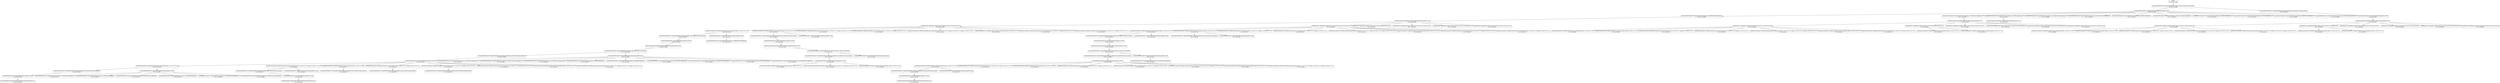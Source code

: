 digraph MCTS {
  node [shape=box, style=rounded];
  0 [label="ROOT
N=300, Q=0.886"];
  1 [label="ComputePathToState#1.ComputePathToState.named_state=gp7_detect_arucomarker
N=300, Q=0.886"];
  2 [label="ComputePathToState#1.ComputePathToState.planning_pipeline=ompl
N=283, Q=0.889"];
  3 [label="ComputePathToState#1.ComputePathToState.planner_id=BKPIECEkConfigDefault
N=255, Q=0.895"];
  4 [label="YaskawaGripperCommand#1.YaskawaGripperCommand.position=0.0
N=254, Q=0.895"];
  5 [label="UpdatePose#1.UpdatePose.update_relative_pose=0.0;0.0;0.115;0.0;0.0;0.0;0.0
N=204, Q=0.899"];
  6 [label="SetPathConstraints#1.SetPathConstraints.joint_constraints=joint_1_s,0.0,0.1,0.1,1.0
N=185, Q=0.904"];
  7 [label="ComputePathToPose#1.ComputePathToPose.planning_pipeline=pilz_industrial_motion_planner
N=182, Q=0.905"];
  8 [label="ComputePathToPose#1.ComputePathToPose.planner_id=PTP
N=181, Q=0.905"];
  9 [label="YaskawaGripperCommand#2.YaskawaGripperCommand.position=0.365
N=180, Q=0.905"];
  10 [label="ComputePathToState#2.ComputePathToState.named_state=gp7_detect_arucomarker
N=179, Q=0.905"];
  11 [label="ComputePathToState#2.ComputePathToState.planning_pipeline=pilz_industrial_motion_planner
N=168, Q=0.905"];
  12 [label="ComputePathToState#2.ComputePathToState.planner_id=PTP
N=167, Q=0.905"];
  13 [label="SetPathConstraints#2.SetPathConstraints.joint_constraints=joint_1_s,0.0,0.1,0.1,1.0
N=151, Q=0.905"];
  14 [label="ComputePathToPose#2.ComputePathToPose.planning_pipeline=pilz_industrial_motion_planner
N=143, Q=0.910"];
  15 [label="ComputePathToPose#2.ComputePathToPose.planner_id=PTP
N=142, Q=0.910"];
  16 [label="YaskawaGripperCommand#3.YaskawaGripperCommand.position=0.0
N=141, Q=0.910"];
  17 [label="ComputePathToPose#2.ComputePathToPose.planning_pipeline=ompl
N=7, Q=0.809"];
  18 [label="ComputePathToPose#2.ComputePathToPose.planner_id=KPIECEkConfigDefault
N=1, Q=0.756"];
  19 [label="ComputePathToPose#2.ComputePathToPose.planner_id=TRRTkConfigDefault
N=1, Q=0.887"];
  20 [label="ComputePathToPose#2.ComputePathToPose.planner_id=LBKPIECEkConfigDefault
N=1, Q=0.747"];
  21 [label="ComputePathToPose#2.ComputePathToPose.planner_id=PRMkConfigDefault
N=1, Q=0.761"];
  22 [label="ComputePathToPose#2.ComputePathToPose.planner_id=PRMstarkConfigDefault
N=1, Q=0.858"];
  23 [label="ComputePathToPose#2.ComputePathToPose.planner_id=RRTConnectkConfigDefault
N=1, Q=0.898"];
  24 [label="SetPathConstraints#2.SetPathConstraints.joint_constraints=joint_1_s,0.0,0.1,0.1,1.0;joint_3_s,0.0,0.1,0.1,1.0
N=6, Q=0.898"];
  25 [label="ComputePathToPose#2.ComputePathToPose.planning_pipeline=pilz_industrial_motion_planner
N=4, Q=0.910"];
  26 [label="ComputePathToPose#2.ComputePathToPose.planner_id=PTP
N=3, Q=0.910"];
  27 [label="YaskawaGripperCommand#3.YaskawaGripperCommand.position=0.0
N=2, Q=0.910"];
  28 [label="ComputePathToPose#2.ComputePathToPose.planning_pipeline=ompl
N=1, Q=0.840"];
  29 [label="SetPathConstraints#2.SetPathConstraints.joint_constraints=joint_3_s,0.0,0.1,0.1,1.0
N=2, Q=0.911"];
  30 [label="ComputePathToPose#2.ComputePathToPose.planning_pipeline=pilz_industrial_motion_planner
N=1, Q=0.911"];
  31 [label="SetPathConstraints#2.SetPathConstraints.joint_constraints=joint_3_s,0.0,0.1,0.1,1.0;joint_5_s,0.0,0.1,0.1,1.0
N=2, Q=0.910"];
  32 [label="ComputePathToPose#2.ComputePathToPose.planning_pipeline=pilz_industrial_motion_planner
N=1, Q=0.910"];
  33 [label="SetPathConstraints#2.SetPathConstraints.joint_constraints=joint_1_s,0.0,0.1,0.1,1.0;joint_5_s,0.0,0.1,0.1,1.0
N=2, Q=0.912"];
  34 [label="ComputePathToPose#2.ComputePathToPose.planning_pipeline=pilz_industrial_motion_planner
N=1, Q=0.912"];
  35 [label="SetPathConstraints#2.SetPathConstraints.joint_constraints=joint_3_s,0.0,0.1,0.1,1.0;joint_6_s,0.0,0.1,0.1,1.0
N=1, Q=0.910"];
  36 [label="SetPathConstraints#2.SetPathConstraints.joint_constraints=joint_5_s,0.0,0.1,0.1,1.0
N=1, Q=0.907"];
  37 [label="SetPathConstraints#2.SetPathConstraints.joint_constraints=joint_1_s,0.0,0.1,0.1,1.0;joint_3_s,0.0,0.1,0.1,1.0;joint_5_s,0.0,0.1,0.1,1.0
N=1, Q=0.908"];
  38 [label="ComputePathToState#2.ComputePathToState.planning_pipeline=ompl
N=10, Q=0.907"];
  39 [label="ComputePathToState#2.ComputePathToState.planner_id=RRTstarkConfigDefault
N=1, Q=0.912"];
  40 [label="ComputePathToState#2.ComputePathToState.planner_id=RRTConnectkConfigDefault
N=1, Q=0.909"];
  41 [label="ComputePathToState#2.ComputePathToState.planner_id=PRMstarkConfigDefault
N=1, Q=0.910"];
  42 [label="ComputePathToState#2.ComputePathToState.planner_id=ESTkConfigDefault
N=1, Q=0.877"];
  43 [label="ComputePathToState#2.ComputePathToState.planner_id=PRMkConfigDefault
N=1, Q=0.912"];
  44 [label="ComputePathToState#2.ComputePathToState.planner_id=KPIECEkConfigDefault
N=1, Q=0.909"];
  45 [label="ComputePathToState#2.ComputePathToState.planner_id=BKPIECEkConfigDefault
N=1, Q=0.907"];
  46 [label="ComputePathToState#2.ComputePathToState.planner_id=SBLkConfigDefault
N=1, Q=0.907"];
  47 [label="ComputePathToState#2.ComputePathToState.planner_id=LBKPIECEkConfigDefault
N=1, Q=0.910"];
  48 [label="ComputePathToPose#1.ComputePathToPose.planning_pipeline=ompl
N=2, Q=0.739"];
  49 [label="ComputePathToPose#1.ComputePathToPose.planner_id=BKPIECEkConfigDefault
N=1, Q=0.739"];
  50 [label="SetPathConstraints#1.SetPathConstraints.joint_constraints=joint_3_s,0.0,0.1,0.1,1.0
N=12, Q=0.828"];
  51 [label="ComputePathToPose#1.ComputePathToPose.planning_pipeline=pilz_industrial_motion_planner
N=10, Q=0.813"];
  52 [label="ComputePathToPose#1.ComputePathToPose.planner_id=PTP
N=9, Q=0.802"];
  53 [label="YaskawaGripperCommand#2.YaskawaGripperCommand.position=0.365
N=8, Q=0.789"];
  54 [label="ComputePathToState#2.ComputePathToState.named_state=gp7_detect_arucomarker
N=7, Q=0.771"];
  55 [label="ComputePathToState#2.ComputePathToState.planning_pipeline=pilz_industrial_motion_planner
N=5, Q=0.715"];
  56 [label="ComputePathToState#2.ComputePathToState.planner_id=PTP
N=4, Q=0.667"];
  57 [label="SetPathConstraints#2.SetPathConstraints.joint_constraints=joint_1_s,0.0,0.1,0.1,1.0
N=1, Q=0.909"];
  58 [label="SetPathConstraints#2.SetPathConstraints.joint_constraints=joint_1_s,0.0,0.1,0.1,1.0;joint_3_s,0.0,0.1,0.1,1.0
N=1, Q=0.848"];
  59 [label="SetPathConstraints#2.SetPathConstraints.joint_constraints=joint_3_s,0.0,0.1,0.1,1.0
N=1, Q=0.000"];
  60 [label="ComputePathToState#2.ComputePathToState.planning_pipeline=ompl
N=1, Q=0.914"];
  61 [label="ComputePathToPose#1.ComputePathToPose.planning_pipeline=ompl
N=1, Q=0.897"];
  62 [label="SetPathConstraints#1.SetPathConstraints.joint_constraints=joint_1_s,0.0,0.1,0.1,1.0;joint_5_s,0.0,0.1,0.1,1.0
N=1, Q=0.910"];
  63 [label="SetPathConstraints#1.SetPathConstraints.joint_constraints=joint_1_s,0.0,0.1,0.1,1.0;joint_3_s,0.0,0.1,0.1,1.0
N=1, Q=0.909"];
  64 [label="SetPathConstraints#1.SetPathConstraints.joint_constraints=joint_1_s,0.0,0.1,0.1,1.0;joint_3_s,0.0,0.1,0.1,1.0;joint_5_s,0.0,0.1,0.1,1.0
N=1, Q=0.911"];
  65 [label="SetPathConstraints#1.SetPathConstraints.joint_constraints=joint_5_s,0.0,0.1,0.1,1.0
N=1, Q=0.911"];
  66 [label="SetPathConstraints#1.SetPathConstraints.joint_constraints=joint_3_s,0.0,0.1,0.1,1.0;joint_6_s,0.0,0.1,0.1,1.0
N=1, Q=0.906"];
  67 [label="SetPathConstraints#1.SetPathConstraints.joint_constraints=joint_3_s,0.0,0.1,0.1,1.0;joint_5_s,0.0,0.1,0.1,1.0
N=1, Q=0.905"];
  68 [label="UpdatePose#1.UpdatePose.update_relative_pose=0.0;0.0;0.14;0.0;0.0;0.0;0.0
N=45, Q=0.884"];
  69 [label="SetPathConstraints#1.SetPathConstraints.joint_constraints=joint_1_s,0.0,0.1,0.1,1.0
N=35, Q=0.906"];
  70 [label="ComputePathToPose#1.ComputePathToPose.planning_pipeline=pilz_industrial_motion_planner
N=33, Q=0.911"];
  71 [label="ComputePathToPose#1.ComputePathToPose.planner_id=PTP
N=32, Q=0.910"];
  72 [label="YaskawaGripperCommand#2.YaskawaGripperCommand.position=0.365
N=31, Q=0.910"];
  73 [label="ComputePathToState#2.ComputePathToState.named_state=gp7_detect_arucomarker
N=30, Q=0.910"];
  74 [label="ComputePathToState#2.ComputePathToState.planning_pipeline=pilz_industrial_motion_planner
N=27, Q=0.909"];
  75 [label="ComputePathToState#2.ComputePathToState.planner_id=PTP
N=26, Q=0.908"];
  76 [label="SetPathConstraints#2.SetPathConstraints.joint_constraints=joint_1_s,0.0,0.1,0.1,1.0
N=18, Q=0.910"];
  77 [label="ComputePathToPose#2.ComputePathToPose.planning_pipeline=pilz_industrial_motion_planner
N=16, Q=0.918"];
  78 [label="ComputePathToPose#2.ComputePathToPose.planner_id=PTP
N=15, Q=0.918"];
  79 [label="YaskawaGripperCommand#3.YaskawaGripperCommand.position=0.0
N=14, Q=0.918"];
  80 [label="ComputePathToPose#2.ComputePathToPose.planning_pipeline=ompl
N=1, Q=0.773"];
  81 [label="SetPathConstraints#2.SetPathConstraints.joint_constraints=joint_1_s,0.0,0.1,0.1,1.0;joint_3_s,0.0,0.1,0.1,1.0
N=1, Q=0.915"];
  82 [label="SetPathConstraints#2.SetPathConstraints.joint_constraints=joint_3_s,0.0,0.1,0.1,1.0
N=1, Q=0.913"];
  83 [label="SetPathConstraints#2.SetPathConstraints.joint_constraints=joint_3_s,0.0,0.1,0.1,1.0;joint_5_s,0.0,0.1,0.1,1.0
N=1, Q=0.918"];
  84 [label="SetPathConstraints#2.SetPathConstraints.joint_constraints=joint_1_s,0.0,0.1,0.1,1.0;joint_5_s,0.0,0.1,0.1,1.0
N=1, Q=0.918"];
  85 [label="SetPathConstraints#2.SetPathConstraints.joint_constraints=joint_3_s,0.0,0.1,0.1,1.0;joint_6_s,0.0,0.1,0.1,1.0
N=1, Q=0.917"];
  86 [label="SetPathConstraints#2.SetPathConstraints.joint_constraints=joint_5_s,0.0,0.1,0.1,1.0
N=1, Q=0.892"];
  87 [label="SetPathConstraints#2.SetPathConstraints.joint_constraints=joint_1_s,0.0,0.1,0.1,1.0;joint_3_s,0.0,0.1,0.1,1.0;joint_5_s,0.0,0.1,0.1,1.0
N=1, Q=0.854"];
  88 [label="ComputePathToState#2.ComputePathToState.planning_pipeline=ompl
N=2, Q=0.921"];
  89 [label="ComputePathToState#2.ComputePathToState.planner_id=RRTstarkConfigDefault
N=1, Q=0.921"];
  90 [label="ComputePathToPose#1.ComputePathToPose.planning_pipeline=ompl
N=1, Q=0.756"];
  91 [label="SetPathConstraints#1.SetPathConstraints.joint_constraints=joint_3_s,0.0,0.1,0.1,1.0
N=3, Q=0.712"];
  92 [label="ComputePathToPose#1.ComputePathToPose.planning_pipeline=pilz_industrial_motion_planner
N=1, Q=0.918"];
  93 [label="ComputePathToPose#1.ComputePathToPose.planning_pipeline=ompl
N=1, Q=0.300"];
  94 [label="SetPathConstraints#1.SetPathConstraints.joint_constraints=joint_1_s,0.0,0.1,0.1,1.0;joint_5_s,0.0,0.1,0.1,1.0
N=1, Q=0.917"];
  95 [label="SetPathConstraints#1.SetPathConstraints.joint_constraints=joint_1_s,0.0,0.1,0.1,1.0;joint_3_s,0.0,0.1,0.1,1.0
N=1, Q=0.915"];
  96 [label="SetPathConstraints#1.SetPathConstraints.joint_constraints=joint_1_s,0.0,0.1,0.1,1.0;joint_3_s,0.0,0.1,0.1,1.0;joint_5_s,0.0,0.1,0.1,1.0
N=1, Q=0.914"];
  97 [label="SetPathConstraints#1.SetPathConstraints.joint_constraints=joint_5_s,0.0,0.1,0.1,1.0
N=1, Q=0.428"];
  98 [label="SetPathConstraints#1.SetPathConstraints.joint_constraints=joint_3_s,0.0,0.1,0.1,1.0;joint_6_s,0.0,0.1,0.1,1.0
N=1, Q=0.919"];
  99 [label="SetPathConstraints#1.SetPathConstraints.joint_constraints=joint_3_s,0.0,0.1,0.1,1.0;joint_5_s,0.0,0.1,0.1,1.0
N=1, Q=0.917"];
  100 [label="UpdatePose#1.UpdatePose.update_relative_pose=0.0;0.0;0.125;0.0;0.0;0.0;0.0
N=1, Q=0.425"];
  101 [label="UpdatePose#1.UpdatePose.update_relative_pose=0.0;0.0;0.15;0.0;0.0;0.0;0.0
N=1, Q=0.922"];
  102 [label="UpdatePose#1.UpdatePose.update_relative_pose=0.0;0.0;0.12;0.0;0.0;0.0;0.0
N=1, Q=0.909"];
  103 [label="UpdatePose#1.UpdatePose.update_relative_pose=0.0;0.0;0.13;0.0;0.0;0.0;0.0
N=1, Q=0.915"];
  104 [label="ComputePathToState#1.ComputePathToState.planner_id=PRMstarkConfigDefault
N=17, Q=0.916"];
  105 [label="YaskawaGripperCommand#1.YaskawaGripperCommand.position=0.0
N=16, Q=0.917"];
  106 [label="UpdatePose#1.UpdatePose.update_relative_pose=0.0;0.0;0.115;0.0;0.0;0.0;0.0
N=8, Q=0.909"];
  107 [label="SetPathConstraints#1.SetPathConstraints.joint_constraints=joint_1_s,0.0,0.1,0.1,1.0
N=1, Q=0.908"];
  108 [label="SetPathConstraints#1.SetPathConstraints.joint_constraints=joint_3_s,0.0,0.1,0.1,1.0
N=1, Q=0.909"];
  109 [label="SetPathConstraints#1.SetPathConstraints.joint_constraints=joint_1_s,0.0,0.1,0.1,1.0;joint_5_s,0.0,0.1,0.1,1.0
N=1, Q=0.910"];
  110 [label="SetPathConstraints#1.SetPathConstraints.joint_constraints=joint_1_s,0.0,0.1,0.1,1.0;joint_3_s,0.0,0.1,0.1,1.0
N=1, Q=0.905"];
  111 [label="SetPathConstraints#1.SetPathConstraints.joint_constraints=joint_1_s,0.0,0.1,0.1,1.0;joint_3_s,0.0,0.1,0.1,1.0;joint_5_s,0.0,0.1,0.1,1.0
N=1, Q=0.911"];
  112 [label="SetPathConstraints#1.SetPathConstraints.joint_constraints=joint_5_s,0.0,0.1,0.1,1.0
N=1, Q=0.910"];
  113 [label="SetPathConstraints#1.SetPathConstraints.joint_constraints=joint_3_s,0.0,0.1,0.1,1.0;joint_6_s,0.0,0.1,0.1,1.0
N=1, Q=0.907"];
  114 [label="UpdatePose#1.UpdatePose.update_relative_pose=0.0;0.0;0.14;0.0;0.0;0.0;0.0
N=3, Q=0.916"];
  115 [label="SetPathConstraints#1.SetPathConstraints.joint_constraints=joint_1_s,0.0,0.1,0.1,1.0
N=1, Q=0.918"];
  116 [label="SetPathConstraints#1.SetPathConstraints.joint_constraints=joint_3_s,0.0,0.1,0.1,1.0
N=1, Q=0.911"];
  117 [label="UpdatePose#1.UpdatePose.update_relative_pose=0.0;0.0;0.125;0.0;0.0;0.0;0.0
N=1, Q=0.915"];
  118 [label="UpdatePose#1.UpdatePose.update_relative_pose=0.0;0.0;0.15;0.0;0.0;0.0;0.0
N=1, Q=0.922"];
  119 [label="UpdatePose#1.UpdatePose.update_relative_pose=0.0;0.0;0.12;0.0;0.0;0.0;0.0
N=1, Q=0.987"];
  120 [label="UpdatePose#1.UpdatePose.update_relative_pose=0.0;0.0;0.13;0.0;0.0;0.0;0.0
N=1, Q=0.917"];
  121 [label="ComputePathToState#1.ComputePathToState.planner_id=RRTkConfigDefault
N=2, Q=0.910"];
  122 [label="YaskawaGripperCommand#1.YaskawaGripperCommand.position=0.0
N=1, Q=0.910"];
  123 [label="ComputePathToState#1.ComputePathToState.planner_id=LBKPIECEkConfigDefault
N=1, Q=0.909"];
  124 [label="ComputePathToState#1.ComputePathToState.planner_id=RRTConnectkConfigDefault
N=1, Q=0.912"];
  125 [label="ComputePathToState#1.ComputePathToState.planner_id=TRRTkConfigDefault
N=1, Q=0.910"];
  126 [label="ComputePathToState#1.ComputePathToState.planner_id=SBLkConfigDefault
N=1, Q=0.987"];
  127 [label="ComputePathToState#1.ComputePathToState.planner_id=PRMkConfigDefault
N=1, Q=0.910"];
  128 [label="ComputePathToState#1.ComputePathToState.planner_id=ESTkConfigDefault
N=1, Q=0.421"];
  129 [label="ComputePathToState#1.ComputePathToState.planner_id=KPIECEkConfigDefault
N=1, Q=0.000"];
  130 [label="ComputePathToState#1.ComputePathToState.planner_id=RRTstarkConfigDefault
N=1, Q=0.000"];
  131 [label="ComputePathToState#1.ComputePathToState.planning_pipeline=pilz_industrial_motion_planner
N=16, Q=0.833"];
  132 [label="ComputePathToState#1.ComputePathToState.planner_id=PTP
N=15, Q=0.826"];
  133 [label="YaskawaGripperCommand#1.YaskawaGripperCommand.position=0.0
N=14, Q=0.817"];
  134 [label="UpdatePose#1.UpdatePose.update_relative_pose=0.0;0.0;0.115;0.0;0.0;0.0;0.0
N=6, Q=0.689"];
  135 [label="SetPathConstraints#1.SetPathConstraints.joint_constraints=joint_1_s,0.0,0.1,0.1,1.0
N=1, Q=0.948"];
  136 [label="SetPathConstraints#1.SetPathConstraints.joint_constraints=joint_3_s,0.0,0.1,0.1,1.0
N=1, Q=0.911"];
  137 [label="SetPathConstraints#1.SetPathConstraints.joint_constraints=joint_1_s,0.0,0.1,0.1,1.0;joint_5_s,0.0,0.1,0.1,1.0
N=1, Q=0.000"];
  138 [label="SetPathConstraints#1.SetPathConstraints.joint_constraints=joint_1_s,0.0,0.1,0.1,1.0;joint_3_s,0.0,0.1,0.1,1.0
N=1, Q=0.906"];
  139 [label="SetPathConstraints#1.SetPathConstraints.joint_constraints=joint_1_s,0.0,0.1,0.1,1.0;joint_3_s,0.0,0.1,0.1,1.0;joint_5_s,0.0,0.1,0.1,1.0
N=1, Q=0.422"];
  140 [label="UpdatePose#1.UpdatePose.update_relative_pose=0.0;0.0;0.14;0.0;0.0;0.0;0.0
N=3, Q=0.920"];
  141 [label="SetPathConstraints#1.SetPathConstraints.joint_constraints=joint_1_s,0.0,0.1,0.1,1.0
N=1, Q=0.919"];
  142 [label="SetPathConstraints#1.SetPathConstraints.joint_constraints=joint_3_s,0.0,0.1,0.1,1.0
N=1, Q=0.921"];
  143 [label="UpdatePose#1.UpdatePose.update_relative_pose=0.0;0.0;0.125;0.0;0.0;0.0;0.0
N=1, Q=0.915"];
  144 [label="UpdatePose#1.UpdatePose.update_relative_pose=0.0;0.0;0.15;0.0;0.0;0.0;0.0
N=1, Q=0.886"];
  145 [label="UpdatePose#1.UpdatePose.update_relative_pose=0.0;0.0;0.12;0.0;0.0;0.0;0.0
N=1, Q=0.909"];
  146 [label="UpdatePose#1.UpdatePose.update_relative_pose=0.0;0.0;0.13;0.0;0.0;0.0;0.0
N=1, Q=0.886"];
  0 -> 1;
  1 -> 2;
  2 -> 3;
  3 -> 4;
  4 -> 5;
  5 -> 6;
  6 -> 7;
  7 -> 8;
  8 -> 9;
  9 -> 10;
  10 -> 11;
  11 -> 12;
  12 -> 13;
  13 -> 14;
  14 -> 15;
  15 -> 16;
  13 -> 17;
  17 -> 18;
  17 -> 19;
  17 -> 20;
  17 -> 21;
  17 -> 22;
  17 -> 23;
  12 -> 24;
  24 -> 25;
  25 -> 26;
  26 -> 27;
  24 -> 28;
  12 -> 29;
  29 -> 30;
  12 -> 31;
  31 -> 32;
  12 -> 33;
  33 -> 34;
  12 -> 35;
  12 -> 36;
  12 -> 37;
  10 -> 38;
  38 -> 39;
  38 -> 40;
  38 -> 41;
  38 -> 42;
  38 -> 43;
  38 -> 44;
  38 -> 45;
  38 -> 46;
  38 -> 47;
  6 -> 48;
  48 -> 49;
  5 -> 50;
  50 -> 51;
  51 -> 52;
  52 -> 53;
  53 -> 54;
  54 -> 55;
  55 -> 56;
  56 -> 57;
  56 -> 58;
  56 -> 59;
  54 -> 60;
  50 -> 61;
  5 -> 62;
  5 -> 63;
  5 -> 64;
  5 -> 65;
  5 -> 66;
  5 -> 67;
  4 -> 68;
  68 -> 69;
  69 -> 70;
  70 -> 71;
  71 -> 72;
  72 -> 73;
  73 -> 74;
  74 -> 75;
  75 -> 76;
  76 -> 77;
  77 -> 78;
  78 -> 79;
  76 -> 80;
  75 -> 81;
  75 -> 82;
  75 -> 83;
  75 -> 84;
  75 -> 85;
  75 -> 86;
  75 -> 87;
  73 -> 88;
  88 -> 89;
  69 -> 90;
  68 -> 91;
  91 -> 92;
  91 -> 93;
  68 -> 94;
  68 -> 95;
  68 -> 96;
  68 -> 97;
  68 -> 98;
  68 -> 99;
  4 -> 100;
  4 -> 101;
  4 -> 102;
  4 -> 103;
  2 -> 104;
  104 -> 105;
  105 -> 106;
  106 -> 107;
  106 -> 108;
  106 -> 109;
  106 -> 110;
  106 -> 111;
  106 -> 112;
  106 -> 113;
  105 -> 114;
  114 -> 115;
  114 -> 116;
  105 -> 117;
  105 -> 118;
  105 -> 119;
  105 -> 120;
  2 -> 121;
  121 -> 122;
  2 -> 123;
  2 -> 124;
  2 -> 125;
  2 -> 126;
  2 -> 127;
  2 -> 128;
  2 -> 129;
  2 -> 130;
  1 -> 131;
  131 -> 132;
  132 -> 133;
  133 -> 134;
  134 -> 135;
  134 -> 136;
  134 -> 137;
  134 -> 138;
  134 -> 139;
  133 -> 140;
  140 -> 141;
  140 -> 142;
  133 -> 143;
  133 -> 144;
  133 -> 145;
  133 -> 146;
}
